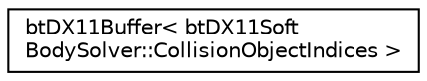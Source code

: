 digraph "Graphical Class Hierarchy"
{
  edge [fontname="Helvetica",fontsize="10",labelfontname="Helvetica",labelfontsize="10"];
  node [fontname="Helvetica",fontsize="10",shape=record];
  rankdir="LR";
  Node1 [label="btDX11Buffer\< btDX11Soft\lBodySolver::CollisionObjectIndices \>",height=0.2,width=0.4,color="black", fillcolor="white", style="filled",URL="$classbt_d_x11_buffer.html"];
}
